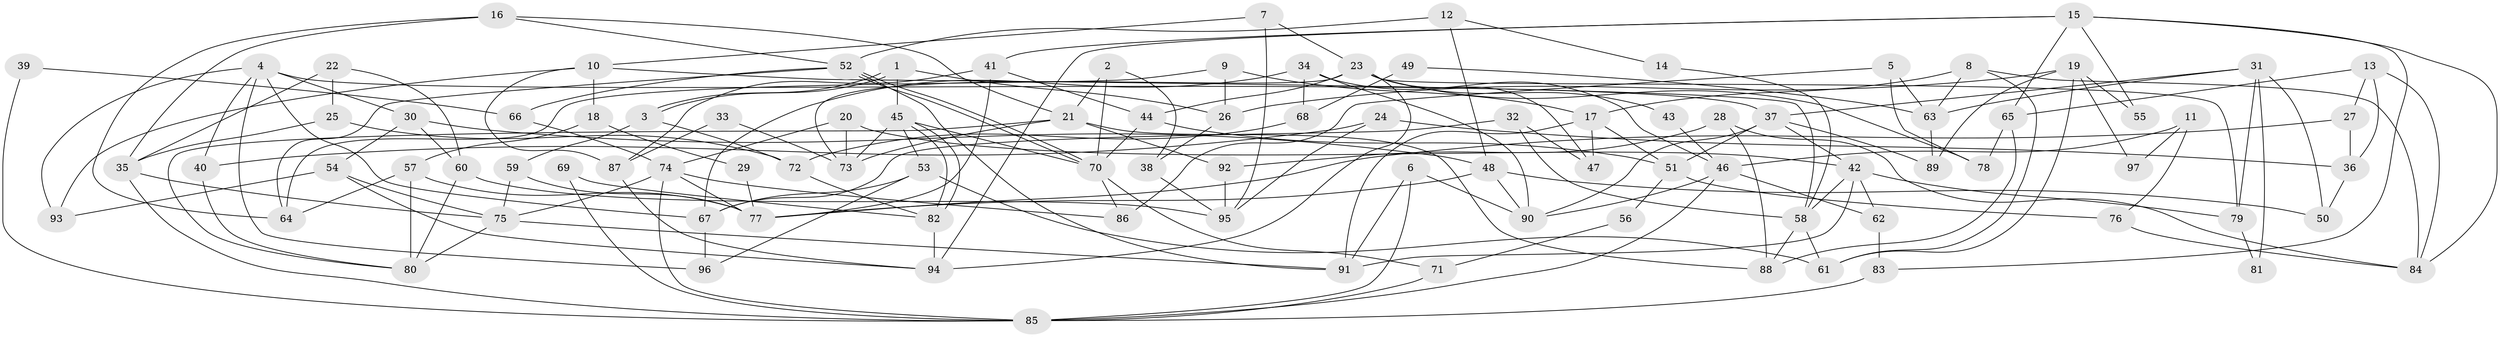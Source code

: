 // coarse degree distribution, {4: 0.14754098360655737, 3: 0.26229508196721313, 7: 0.11475409836065574, 6: 0.09836065573770492, 5: 0.16393442622950818, 9: 0.08196721311475409, 2: 0.08196721311475409, 8: 0.03278688524590164, 10: 0.01639344262295082}
// Generated by graph-tools (version 1.1) at 2025/23/03/03/25 07:23:58]
// undirected, 97 vertices, 194 edges
graph export_dot {
graph [start="1"]
  node [color=gray90,style=filled];
  1;
  2;
  3;
  4;
  5;
  6;
  7;
  8;
  9;
  10;
  11;
  12;
  13;
  14;
  15;
  16;
  17;
  18;
  19;
  20;
  21;
  22;
  23;
  24;
  25;
  26;
  27;
  28;
  29;
  30;
  31;
  32;
  33;
  34;
  35;
  36;
  37;
  38;
  39;
  40;
  41;
  42;
  43;
  44;
  45;
  46;
  47;
  48;
  49;
  50;
  51;
  52;
  53;
  54;
  55;
  56;
  57;
  58;
  59;
  60;
  61;
  62;
  63;
  64;
  65;
  66;
  67;
  68;
  69;
  70;
  71;
  72;
  73;
  74;
  75;
  76;
  77;
  78;
  79;
  80;
  81;
  82;
  83;
  84;
  85;
  86;
  87;
  88;
  89;
  90;
  91;
  92;
  93;
  94;
  95;
  96;
  97;
  1 -- 45;
  1 -- 3;
  1 -- 3;
  1 -- 26;
  2 -- 21;
  2 -- 38;
  2 -- 70;
  3 -- 59;
  3 -- 72;
  4 -- 96;
  4 -- 67;
  4 -- 30;
  4 -- 37;
  4 -- 40;
  4 -- 93;
  5 -- 78;
  5 -- 63;
  5 -- 86;
  6 -- 85;
  6 -- 91;
  6 -- 90;
  7 -- 10;
  7 -- 23;
  7 -- 95;
  8 -- 17;
  8 -- 84;
  8 -- 61;
  8 -- 63;
  9 -- 64;
  9 -- 17;
  9 -- 26;
  10 -- 58;
  10 -- 93;
  10 -- 18;
  10 -- 87;
  11 -- 46;
  11 -- 76;
  11 -- 97;
  12 -- 48;
  12 -- 52;
  12 -- 14;
  13 -- 27;
  13 -- 65;
  13 -- 36;
  13 -- 84;
  14 -- 58;
  15 -- 94;
  15 -- 41;
  15 -- 55;
  15 -- 65;
  15 -- 83;
  15 -- 84;
  16 -- 35;
  16 -- 52;
  16 -- 21;
  16 -- 64;
  17 -- 91;
  17 -- 51;
  17 -- 47;
  18 -- 57;
  18 -- 29;
  19 -- 61;
  19 -- 26;
  19 -- 55;
  19 -- 89;
  19 -- 97;
  20 -- 73;
  20 -- 42;
  20 -- 74;
  21 -- 80;
  21 -- 73;
  21 -- 88;
  21 -- 92;
  22 -- 35;
  22 -- 60;
  22 -- 25;
  23 -- 73;
  23 -- 79;
  23 -- 43;
  23 -- 44;
  23 -- 47;
  23 -- 78;
  23 -- 94;
  24 -- 36;
  24 -- 95;
  24 -- 40;
  25 -- 72;
  25 -- 35;
  26 -- 38;
  27 -- 77;
  27 -- 36;
  28 -- 92;
  28 -- 84;
  28 -- 88;
  29 -- 77;
  30 -- 48;
  30 -- 54;
  30 -- 60;
  31 -- 63;
  31 -- 37;
  31 -- 50;
  31 -- 79;
  31 -- 81;
  32 -- 58;
  32 -- 47;
  32 -- 67;
  33 -- 73;
  33 -- 87;
  34 -- 46;
  34 -- 67;
  34 -- 68;
  34 -- 90;
  35 -- 75;
  35 -- 85;
  36 -- 50;
  37 -- 90;
  37 -- 42;
  37 -- 51;
  37 -- 89;
  38 -- 95;
  39 -- 66;
  39 -- 85;
  40 -- 80;
  41 -- 87;
  41 -- 44;
  41 -- 77;
  42 -- 62;
  42 -- 58;
  42 -- 79;
  42 -- 91;
  43 -- 46;
  44 -- 70;
  44 -- 51;
  45 -- 70;
  45 -- 82;
  45 -- 82;
  45 -- 53;
  45 -- 73;
  46 -- 85;
  46 -- 90;
  46 -- 62;
  48 -- 77;
  48 -- 90;
  48 -- 50;
  49 -- 68;
  49 -- 63;
  51 -- 56;
  51 -- 76;
  52 -- 91;
  52 -- 70;
  52 -- 70;
  52 -- 64;
  52 -- 66;
  53 -- 61;
  53 -- 67;
  53 -- 96;
  54 -- 75;
  54 -- 93;
  54 -- 94;
  56 -- 71;
  57 -- 77;
  57 -- 64;
  57 -- 80;
  58 -- 88;
  58 -- 61;
  59 -- 77;
  59 -- 75;
  60 -- 80;
  60 -- 95;
  62 -- 83;
  63 -- 89;
  65 -- 88;
  65 -- 78;
  66 -- 74;
  67 -- 96;
  68 -- 72;
  69 -- 82;
  69 -- 85;
  70 -- 71;
  70 -- 86;
  71 -- 85;
  72 -- 82;
  74 -- 86;
  74 -- 75;
  74 -- 77;
  74 -- 85;
  75 -- 80;
  75 -- 91;
  76 -- 84;
  79 -- 81;
  82 -- 94;
  83 -- 85;
  87 -- 94;
  92 -- 95;
}
